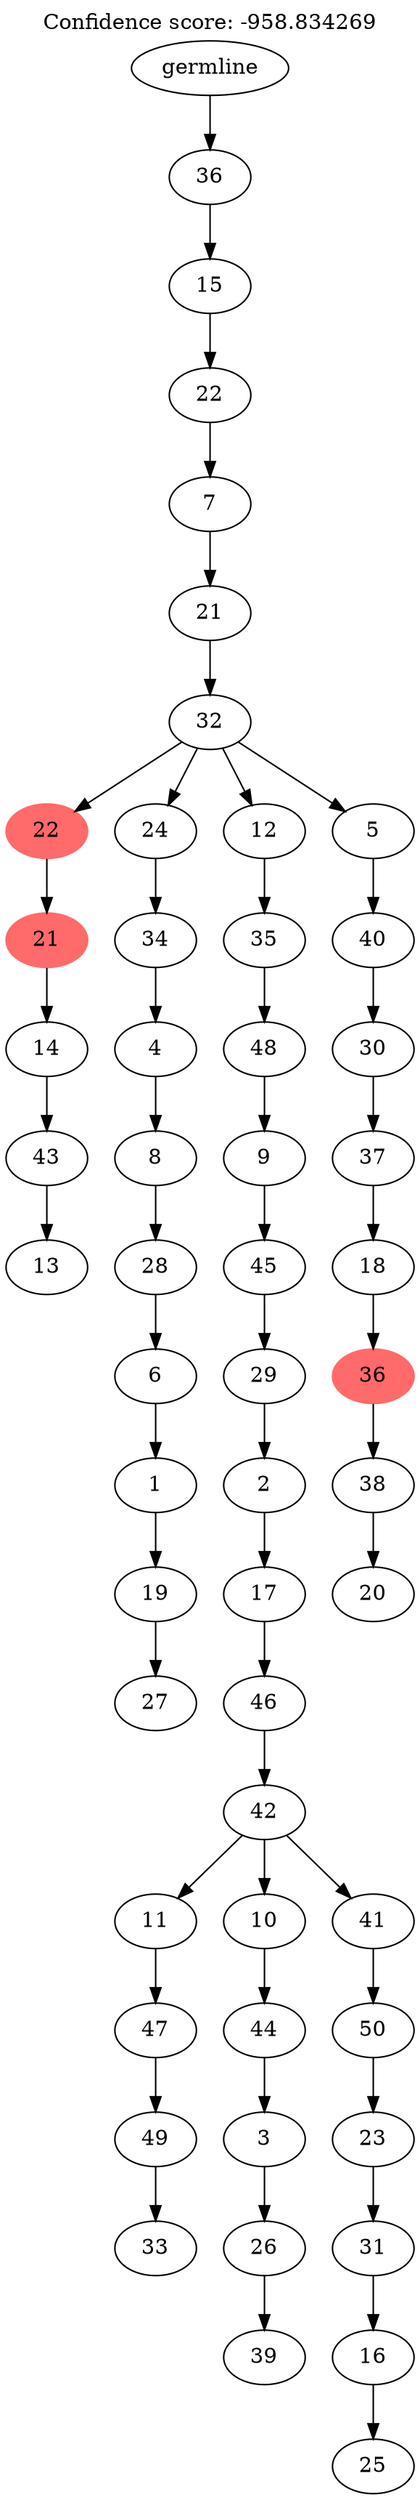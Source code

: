 digraph g {
	"52" -> "53";
	"53" [label="13"];
	"51" -> "52";
	"52" [label="43"];
	"50" -> "51";
	"51" [label="14"];
	"49" -> "50";
	"50" [color=indianred1, style=filled, label="21"];
	"47" -> "48";
	"48" [label="27"];
	"46" -> "47";
	"47" [label="19"];
	"45" -> "46";
	"46" [label="1"];
	"44" -> "45";
	"45" [label="6"];
	"43" -> "44";
	"44" [label="28"];
	"42" -> "43";
	"43" [label="8"];
	"41" -> "42";
	"42" [label="4"];
	"40" -> "41";
	"41" [label="34"];
	"38" -> "39";
	"39" [label="33"];
	"37" -> "38";
	"38" [label="49"];
	"36" -> "37";
	"37" [label="47"];
	"34" -> "35";
	"35" [label="39"];
	"33" -> "34";
	"34" [label="26"];
	"32" -> "33";
	"33" [label="3"];
	"31" -> "32";
	"32" [label="44"];
	"29" -> "30";
	"30" [label="25"];
	"28" -> "29";
	"29" [label="16"];
	"27" -> "28";
	"28" [label="31"];
	"26" -> "27";
	"27" [label="23"];
	"25" -> "26";
	"26" [label="50"];
	"24" -> "25";
	"25" [label="41"];
	"24" -> "31";
	"31" [label="10"];
	"24" -> "36";
	"36" [label="11"];
	"23" -> "24";
	"24" [label="42"];
	"22" -> "23";
	"23" [label="46"];
	"21" -> "22";
	"22" [label="17"];
	"20" -> "21";
	"21" [label="2"];
	"19" -> "20";
	"20" [label="29"];
	"18" -> "19";
	"19" [label="45"];
	"17" -> "18";
	"18" [label="9"];
	"16" -> "17";
	"17" [label="48"];
	"15" -> "16";
	"16" [label="35"];
	"13" -> "14";
	"14" [label="20"];
	"12" -> "13";
	"13" [label="38"];
	"11" -> "12";
	"12" [color=indianred1, style=filled, label="36"];
	"10" -> "11";
	"11" [label="18"];
	"9" -> "10";
	"10" [label="37"];
	"8" -> "9";
	"9" [label="30"];
	"7" -> "8";
	"8" [label="40"];
	"6" -> "7";
	"7" [label="5"];
	"6" -> "15";
	"15" [label="12"];
	"6" -> "40";
	"40" [label="24"];
	"6" -> "49";
	"49" [color=indianred1, style=filled, label="22"];
	"5" -> "6";
	"6" [label="32"];
	"4" -> "5";
	"5" [label="21"];
	"3" -> "4";
	"4" [label="7"];
	"2" -> "3";
	"3" [label="22"];
	"1" -> "2";
	"2" [label="15"];
	"0" -> "1";
	"1" [label="36"];
	"0" [label="germline"];
	labelloc="t";
	label="Confidence score: -958.834269";
}

